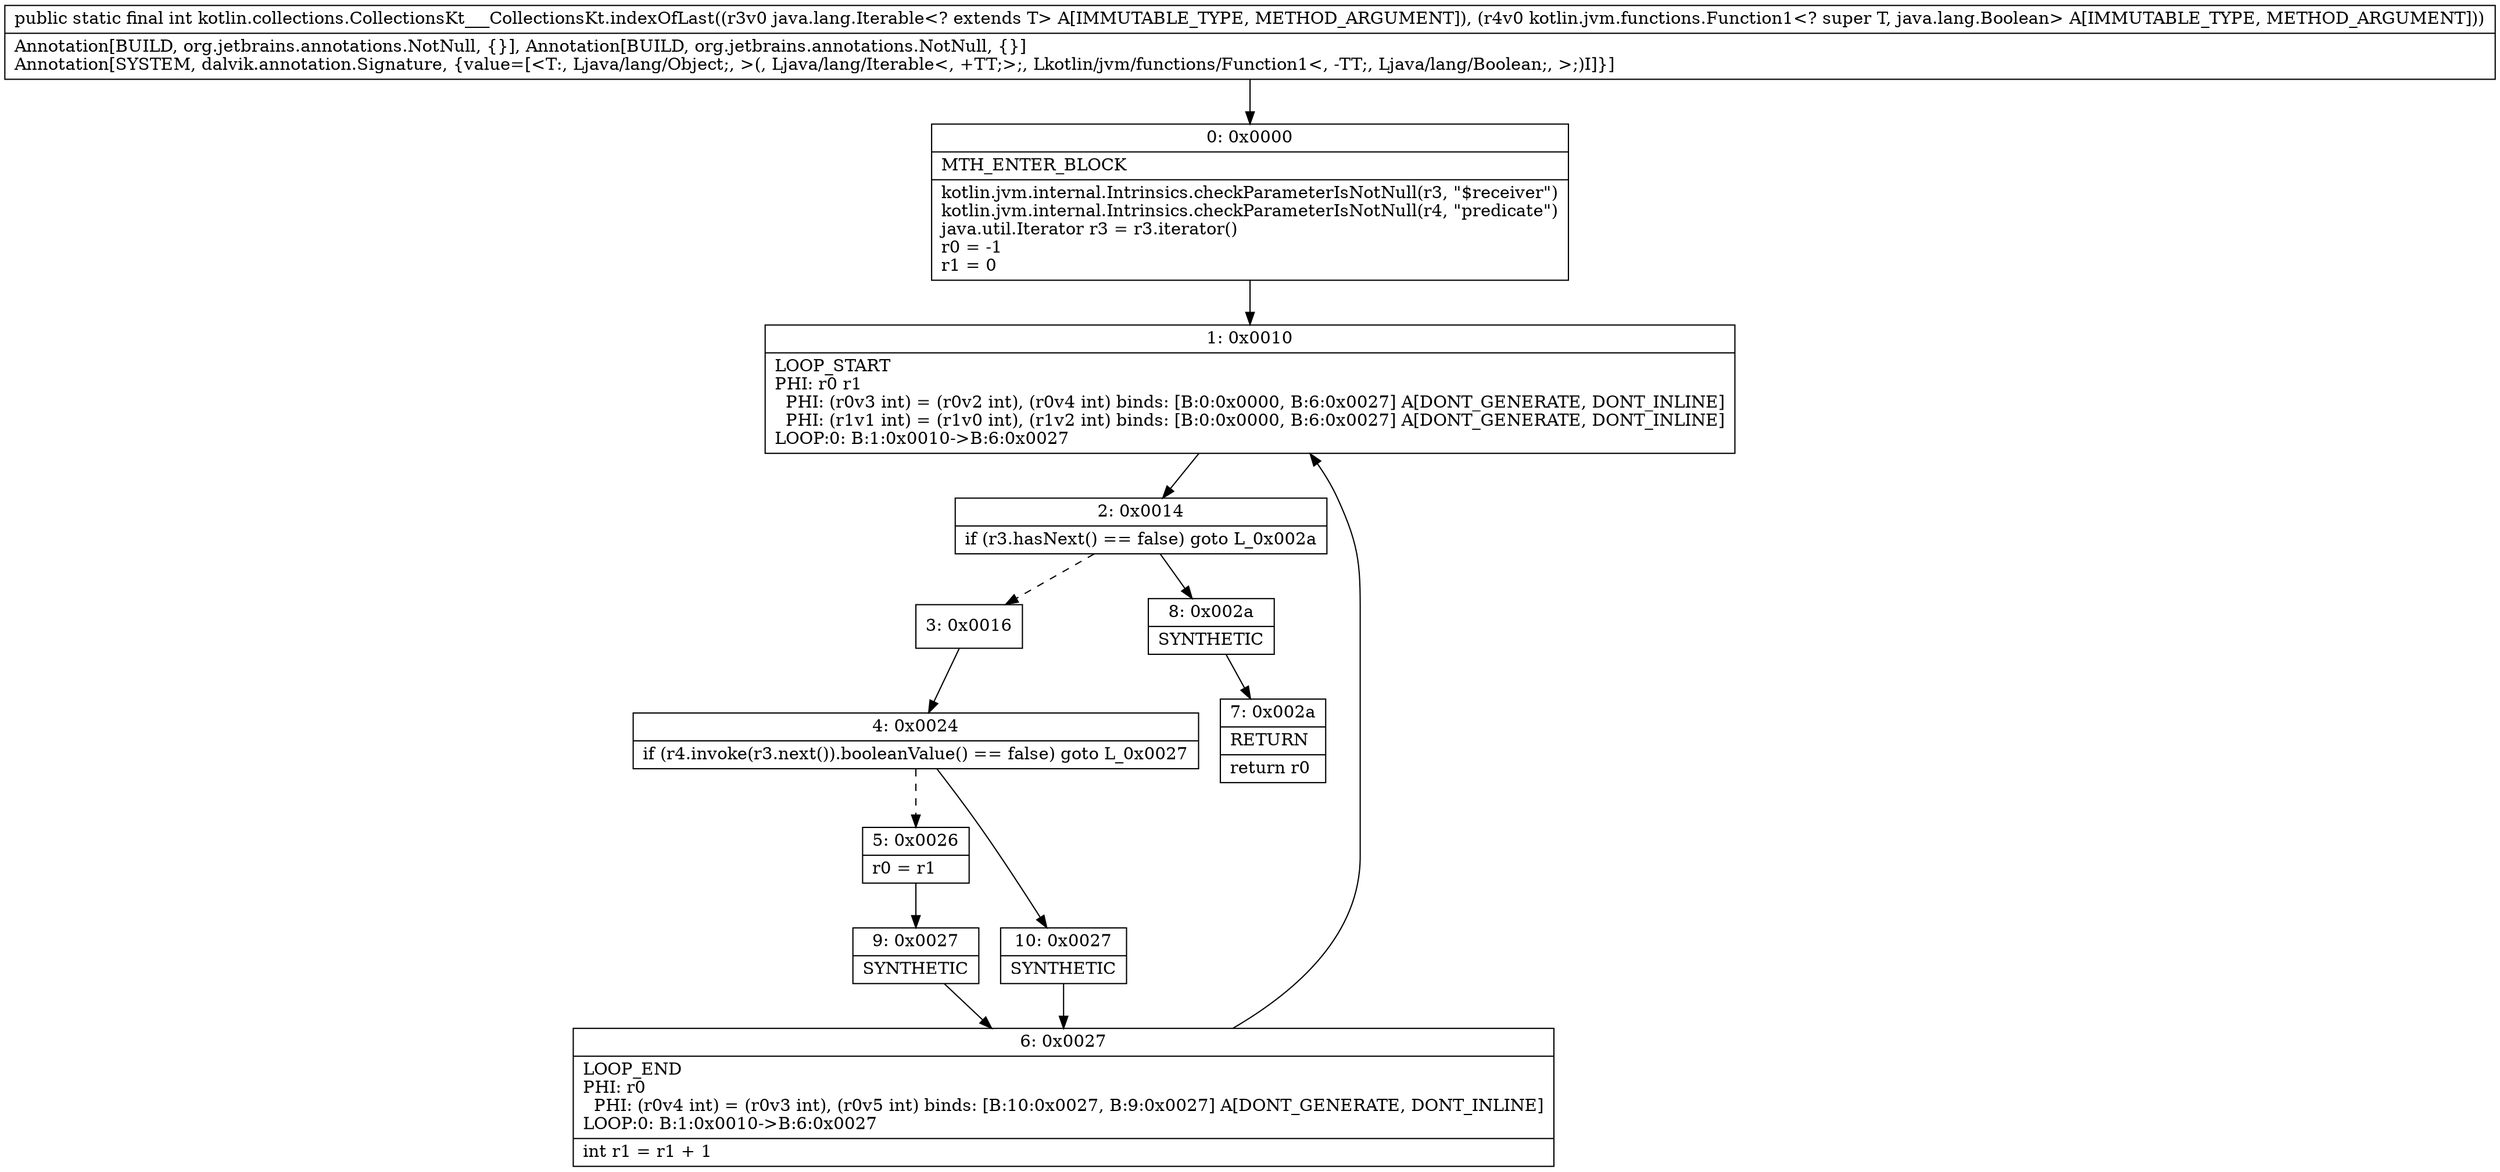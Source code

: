digraph "CFG forkotlin.collections.CollectionsKt___CollectionsKt.indexOfLast(Ljava\/lang\/Iterable;Lkotlin\/jvm\/functions\/Function1;)I" {
Node_0 [shape=record,label="{0\:\ 0x0000|MTH_ENTER_BLOCK\l|kotlin.jvm.internal.Intrinsics.checkParameterIsNotNull(r3, \"$receiver\")\lkotlin.jvm.internal.Intrinsics.checkParameterIsNotNull(r4, \"predicate\")\ljava.util.Iterator r3 = r3.iterator()\lr0 = \-1\lr1 = 0\l}"];
Node_1 [shape=record,label="{1\:\ 0x0010|LOOP_START\lPHI: r0 r1 \l  PHI: (r0v3 int) = (r0v2 int), (r0v4 int) binds: [B:0:0x0000, B:6:0x0027] A[DONT_GENERATE, DONT_INLINE]\l  PHI: (r1v1 int) = (r1v0 int), (r1v2 int) binds: [B:0:0x0000, B:6:0x0027] A[DONT_GENERATE, DONT_INLINE]\lLOOP:0: B:1:0x0010\-\>B:6:0x0027\l}"];
Node_2 [shape=record,label="{2\:\ 0x0014|if (r3.hasNext() == false) goto L_0x002a\l}"];
Node_3 [shape=record,label="{3\:\ 0x0016}"];
Node_4 [shape=record,label="{4\:\ 0x0024|if (r4.invoke(r3.next()).booleanValue() == false) goto L_0x0027\l}"];
Node_5 [shape=record,label="{5\:\ 0x0026|r0 = r1\l}"];
Node_6 [shape=record,label="{6\:\ 0x0027|LOOP_END\lPHI: r0 \l  PHI: (r0v4 int) = (r0v3 int), (r0v5 int) binds: [B:10:0x0027, B:9:0x0027] A[DONT_GENERATE, DONT_INLINE]\lLOOP:0: B:1:0x0010\-\>B:6:0x0027\l|int r1 = r1 + 1\l}"];
Node_7 [shape=record,label="{7\:\ 0x002a|RETURN\l|return r0\l}"];
Node_8 [shape=record,label="{8\:\ 0x002a|SYNTHETIC\l}"];
Node_9 [shape=record,label="{9\:\ 0x0027|SYNTHETIC\l}"];
Node_10 [shape=record,label="{10\:\ 0x0027|SYNTHETIC\l}"];
MethodNode[shape=record,label="{public static final int kotlin.collections.CollectionsKt___CollectionsKt.indexOfLast((r3v0 java.lang.Iterable\<? extends T\> A[IMMUTABLE_TYPE, METHOD_ARGUMENT]), (r4v0 kotlin.jvm.functions.Function1\<? super T, java.lang.Boolean\> A[IMMUTABLE_TYPE, METHOD_ARGUMENT]))  | Annotation[BUILD, org.jetbrains.annotations.NotNull, \{\}], Annotation[BUILD, org.jetbrains.annotations.NotNull, \{\}]\lAnnotation[SYSTEM, dalvik.annotation.Signature, \{value=[\<T:, Ljava\/lang\/Object;, \>(, Ljava\/lang\/Iterable\<, +TT;\>;, Lkotlin\/jvm\/functions\/Function1\<, \-TT;, Ljava\/lang\/Boolean;, \>;)I]\}]\l}"];
MethodNode -> Node_0;
Node_0 -> Node_1;
Node_1 -> Node_2;
Node_2 -> Node_3[style=dashed];
Node_2 -> Node_8;
Node_3 -> Node_4;
Node_4 -> Node_5[style=dashed];
Node_4 -> Node_10;
Node_5 -> Node_9;
Node_6 -> Node_1;
Node_8 -> Node_7;
Node_9 -> Node_6;
Node_10 -> Node_6;
}


